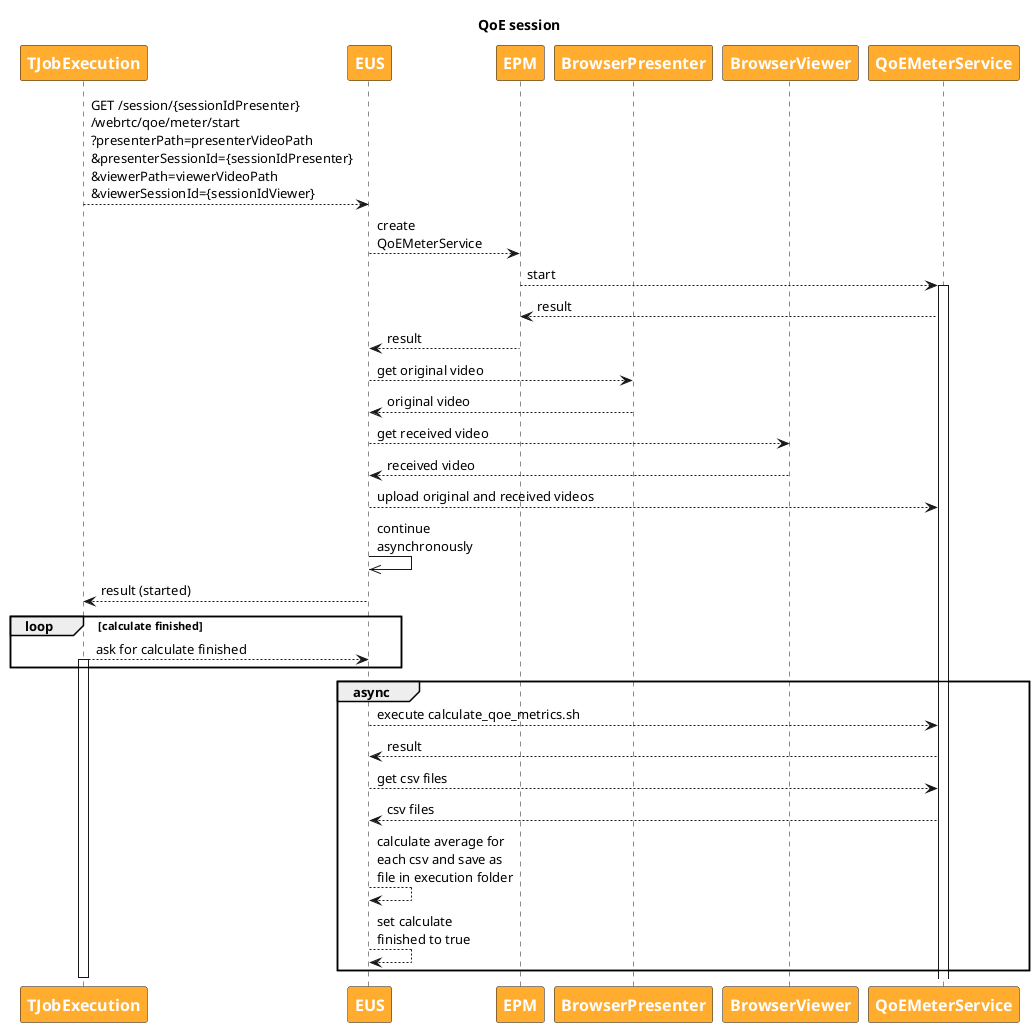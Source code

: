 @startuml

skinparam participant {
    FontSize 16
    FontStyle bold
    FontColor white
    BackgroundColor #ffac2f
    ArrowFontColor #333333
    ArrowThickness 2
}


title QoE session

participant TJobExecution
participant EUS
participant EPM
participant BrowserPresenter
participant BrowserViewer
participant QoEMeterService

TJobExecution --> EUS: GET /session/{sessionIdPresenter}\n/webrtc/qoe/meter/start\n?presenterPath=presenterVideoPath\n&presenterSessionId={sessionIdPresenter}\n&viewerPath=viewerVideoPath\n&viewerSessionId={sessionIdViewer}


EUS --> EPM: create\nQoEMeterService
EPM --> QoEMeterService: start
activate QoEMeterService

QoEMeterService --> EPM: result
EPM --> EUS: result

EUS --> BrowserPresenter: get original video

BrowserPresenter --> EUS: original video

EUS --> BrowserViewer: get received video

BrowserViewer --> EUS: received video


EUS --> QoEMeterService: upload original and received videos

EUS ->> EUS: continue\nasynchronously

EUS --> TJobExecution: result (started)

loop calculate finished
    TJobExecution --> EUS: ask for calculate finished
    activate TJobExecution
end

group async

    EUS --> QoEMeterService: execute calculate_qoe_metrics.sh

    QoEMeterService --> EUS: result

    EUS --> QoEMeterService: get csv files
    QoEMeterService --> EUS: csv files

    EUS --> EUS: calculate average for\neach csv and save as\nfile in execution folder

    EUS --> EUS: set calculate\nfinished to true
end

deactivate TJobExecution


@enduml